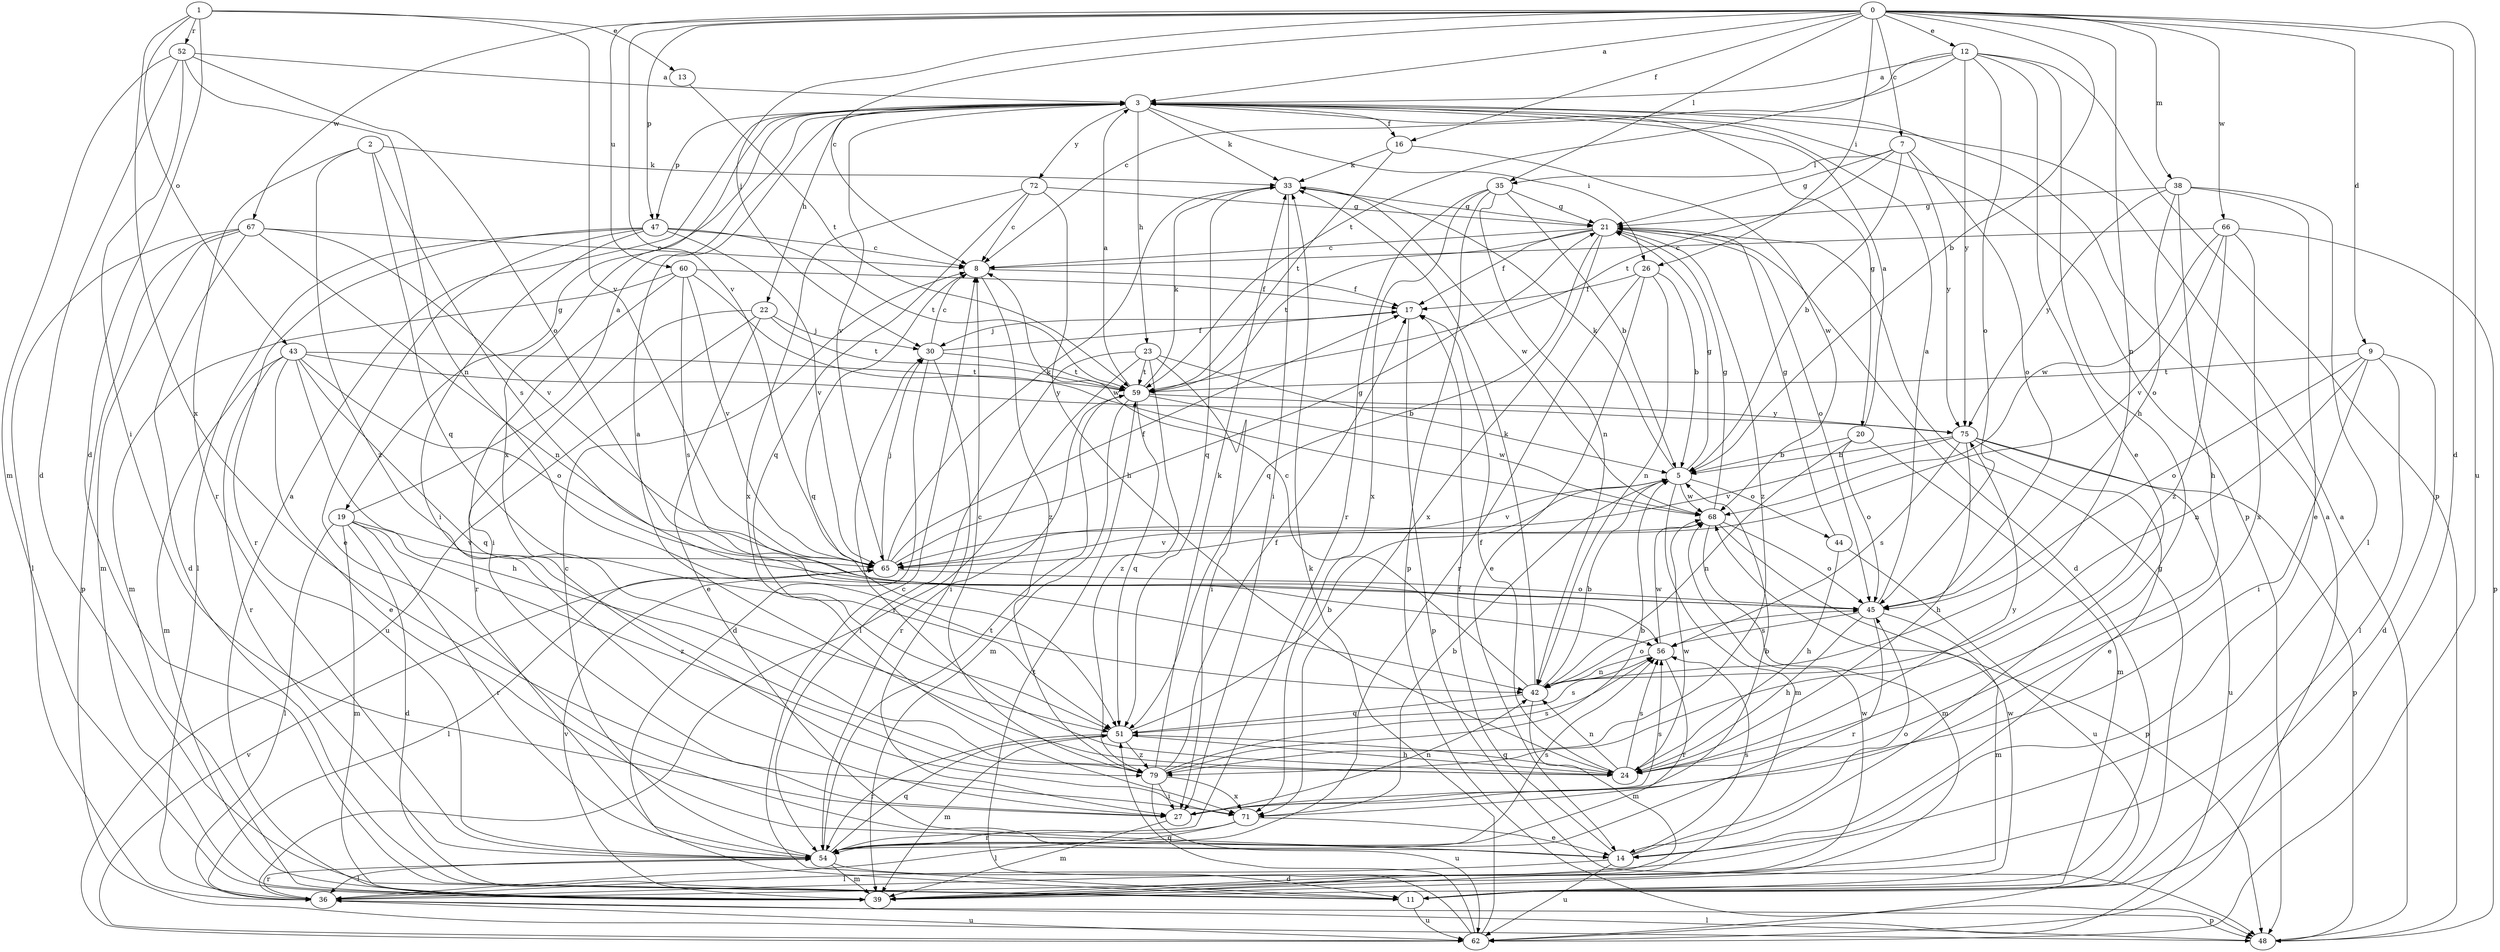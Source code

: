 strict digraph  {
0;
1;
2;
3;
5;
7;
8;
9;
11;
12;
13;
14;
16;
17;
19;
20;
21;
22;
23;
24;
26;
27;
30;
33;
35;
36;
38;
39;
42;
43;
44;
45;
47;
48;
51;
52;
54;
56;
59;
60;
62;
65;
66;
67;
68;
71;
72;
75;
79;
0 -> 3  [label=a];
0 -> 5  [label=b];
0 -> 7  [label=c];
0 -> 8  [label=c];
0 -> 9  [label=d];
0 -> 11  [label=d];
0 -> 12  [label=e];
0 -> 16  [label=f];
0 -> 26  [label=i];
0 -> 30  [label=j];
0 -> 35  [label=l];
0 -> 38  [label=m];
0 -> 42  [label=n];
0 -> 47  [label=p];
0 -> 60  [label=u];
0 -> 62  [label=u];
0 -> 65  [label=v];
0 -> 66  [label=w];
0 -> 67  [label=w];
1 -> 11  [label=d];
1 -> 13  [label=e];
1 -> 43  [label=o];
1 -> 52  [label=r];
1 -> 65  [label=v];
1 -> 71  [label=x];
2 -> 33  [label=k];
2 -> 51  [label=q];
2 -> 54  [label=r];
2 -> 56  [label=s];
2 -> 79  [label=z];
3 -> 16  [label=f];
3 -> 19  [label=g];
3 -> 20  [label=g];
3 -> 22  [label=h];
3 -> 23  [label=h];
3 -> 26  [label=i];
3 -> 33  [label=k];
3 -> 47  [label=p];
3 -> 48  [label=p];
3 -> 65  [label=v];
3 -> 71  [label=x];
3 -> 72  [label=y];
5 -> 21  [label=g];
5 -> 33  [label=k];
5 -> 39  [label=m];
5 -> 44  [label=o];
5 -> 65  [label=v];
5 -> 68  [label=w];
7 -> 5  [label=b];
7 -> 21  [label=g];
7 -> 35  [label=l];
7 -> 45  [label=o];
7 -> 59  [label=t];
7 -> 75  [label=y];
8 -> 17  [label=f];
8 -> 51  [label=q];
8 -> 79  [label=z];
9 -> 11  [label=d];
9 -> 27  [label=i];
9 -> 36  [label=l];
9 -> 42  [label=n];
9 -> 45  [label=o];
9 -> 59  [label=t];
11 -> 8  [label=c];
11 -> 21  [label=g];
11 -> 62  [label=u];
11 -> 68  [label=w];
12 -> 3  [label=a];
12 -> 8  [label=c];
12 -> 14  [label=e];
12 -> 24  [label=h];
12 -> 45  [label=o];
12 -> 48  [label=p];
12 -> 59  [label=t];
12 -> 75  [label=y];
13 -> 59  [label=t];
14 -> 17  [label=f];
14 -> 36  [label=l];
14 -> 45  [label=o];
14 -> 56  [label=s];
14 -> 62  [label=u];
16 -> 33  [label=k];
16 -> 59  [label=t];
16 -> 68  [label=w];
17 -> 30  [label=j];
17 -> 48  [label=p];
19 -> 3  [label=a];
19 -> 11  [label=d];
19 -> 36  [label=l];
19 -> 39  [label=m];
19 -> 54  [label=r];
19 -> 65  [label=v];
19 -> 79  [label=z];
20 -> 3  [label=a];
20 -> 5  [label=b];
20 -> 39  [label=m];
20 -> 42  [label=n];
20 -> 45  [label=o];
21 -> 8  [label=c];
21 -> 11  [label=d];
21 -> 17  [label=f];
21 -> 45  [label=o];
21 -> 51  [label=q];
21 -> 59  [label=t];
21 -> 71  [label=x];
21 -> 79  [label=z];
22 -> 14  [label=e];
22 -> 30  [label=j];
22 -> 54  [label=r];
22 -> 59  [label=t];
22 -> 62  [label=u];
23 -> 5  [label=b];
23 -> 27  [label=i];
23 -> 36  [label=l];
23 -> 54  [label=r];
23 -> 59  [label=t];
23 -> 79  [label=z];
24 -> 3  [label=a];
24 -> 17  [label=f];
24 -> 30  [label=j];
24 -> 42  [label=n];
24 -> 51  [label=q];
24 -> 56  [label=s];
24 -> 68  [label=w];
24 -> 75  [label=y];
26 -> 5  [label=b];
26 -> 14  [label=e];
26 -> 17  [label=f];
26 -> 42  [label=n];
26 -> 54  [label=r];
27 -> 5  [label=b];
27 -> 39  [label=m];
27 -> 42  [label=n];
27 -> 56  [label=s];
30 -> 8  [label=c];
30 -> 11  [label=d];
30 -> 17  [label=f];
30 -> 27  [label=i];
30 -> 59  [label=t];
33 -> 21  [label=g];
33 -> 27  [label=i];
33 -> 51  [label=q];
33 -> 68  [label=w];
35 -> 5  [label=b];
35 -> 21  [label=g];
35 -> 42  [label=n];
35 -> 48  [label=p];
35 -> 54  [label=r];
35 -> 71  [label=x];
36 -> 48  [label=p];
36 -> 54  [label=r];
36 -> 62  [label=u];
38 -> 14  [label=e];
38 -> 21  [label=g];
38 -> 24  [label=h];
38 -> 36  [label=l];
38 -> 45  [label=o];
38 -> 75  [label=y];
39 -> 3  [label=a];
39 -> 65  [label=v];
39 -> 68  [label=w];
42 -> 5  [label=b];
42 -> 8  [label=c];
42 -> 33  [label=k];
42 -> 39  [label=m];
42 -> 45  [label=o];
42 -> 51  [label=q];
43 -> 14  [label=e];
43 -> 24  [label=h];
43 -> 39  [label=m];
43 -> 45  [label=o];
43 -> 51  [label=q];
43 -> 54  [label=r];
43 -> 59  [label=t];
43 -> 75  [label=y];
44 -> 21  [label=g];
44 -> 24  [label=h];
44 -> 62  [label=u];
45 -> 3  [label=a];
45 -> 24  [label=h];
45 -> 39  [label=m];
45 -> 54  [label=r];
45 -> 56  [label=s];
47 -> 8  [label=c];
47 -> 14  [label=e];
47 -> 27  [label=i];
47 -> 36  [label=l];
47 -> 54  [label=r];
47 -> 59  [label=t];
47 -> 65  [label=v];
48 -> 3  [label=a];
48 -> 36  [label=l];
51 -> 5  [label=b];
51 -> 24  [label=h];
51 -> 39  [label=m];
51 -> 54  [label=r];
51 -> 56  [label=s];
51 -> 79  [label=z];
52 -> 3  [label=a];
52 -> 11  [label=d];
52 -> 27  [label=i];
52 -> 39  [label=m];
52 -> 42  [label=n];
52 -> 45  [label=o];
54 -> 8  [label=c];
54 -> 11  [label=d];
54 -> 36  [label=l];
54 -> 39  [label=m];
54 -> 51  [label=q];
54 -> 56  [label=s];
54 -> 59  [label=t];
56 -> 42  [label=n];
56 -> 54  [label=r];
56 -> 68  [label=w];
59 -> 3  [label=a];
59 -> 33  [label=k];
59 -> 39  [label=m];
59 -> 51  [label=q];
59 -> 54  [label=r];
59 -> 68  [label=w];
59 -> 75  [label=y];
60 -> 17  [label=f];
60 -> 27  [label=i];
60 -> 39  [label=m];
60 -> 56  [label=s];
60 -> 65  [label=v];
60 -> 68  [label=w];
62 -> 3  [label=a];
62 -> 33  [label=k];
62 -> 51  [label=q];
62 -> 59  [label=t];
62 -> 65  [label=v];
65 -> 17  [label=f];
65 -> 21  [label=g];
65 -> 30  [label=j];
65 -> 33  [label=k];
65 -> 36  [label=l];
65 -> 45  [label=o];
66 -> 8  [label=c];
66 -> 48  [label=p];
66 -> 65  [label=v];
66 -> 68  [label=w];
66 -> 71  [label=x];
66 -> 79  [label=z];
67 -> 8  [label=c];
67 -> 11  [label=d];
67 -> 36  [label=l];
67 -> 39  [label=m];
67 -> 42  [label=n];
67 -> 48  [label=p];
67 -> 65  [label=v];
68 -> 21  [label=g];
68 -> 39  [label=m];
68 -> 45  [label=o];
68 -> 48  [label=p];
68 -> 65  [label=v];
71 -> 5  [label=b];
71 -> 14  [label=e];
71 -> 36  [label=l];
71 -> 54  [label=r];
72 -> 8  [label=c];
72 -> 21  [label=g];
72 -> 24  [label=h];
72 -> 51  [label=q];
72 -> 71  [label=x];
75 -> 5  [label=b];
75 -> 14  [label=e];
75 -> 24  [label=h];
75 -> 48  [label=p];
75 -> 56  [label=s];
75 -> 62  [label=u];
75 -> 65  [label=v];
79 -> 5  [label=b];
79 -> 8  [label=c];
79 -> 17  [label=f];
79 -> 27  [label=i];
79 -> 33  [label=k];
79 -> 56  [label=s];
79 -> 62  [label=u];
79 -> 71  [label=x];
}
